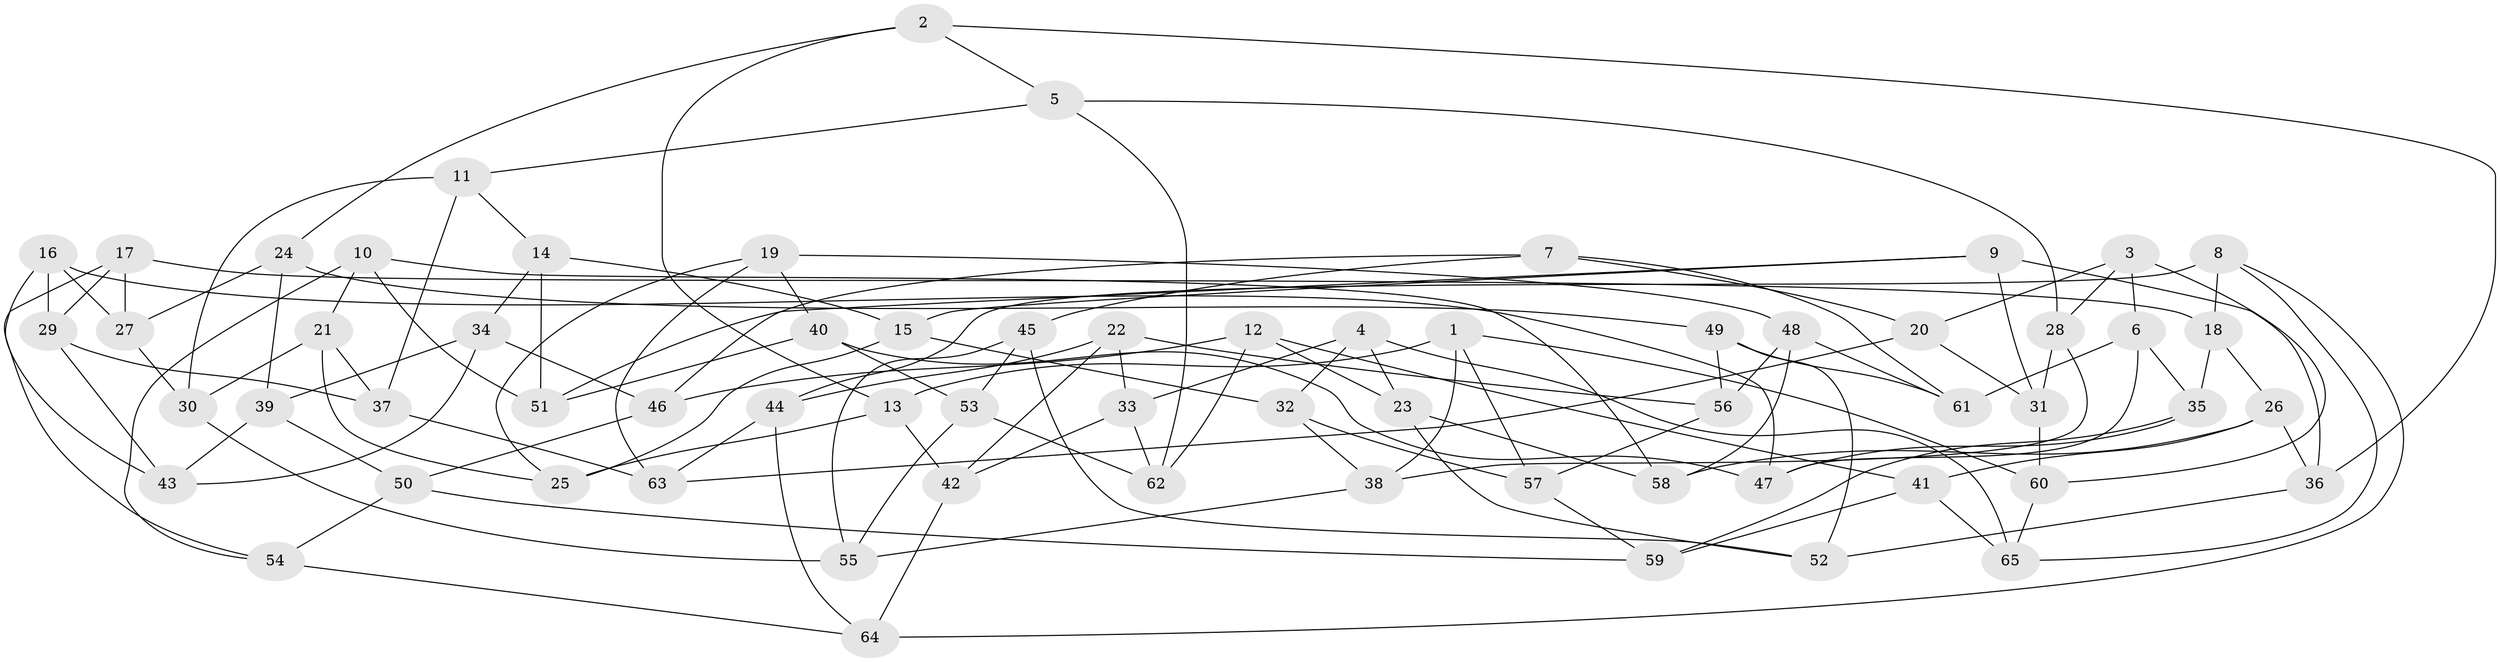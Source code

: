 // coarse degree distribution, {4: 0.358974358974359, 6: 0.28205128205128205, 5: 0.3333333333333333, 3: 0.02564102564102564}
// Generated by graph-tools (version 1.1) at 2025/24/03/03/25 07:24:29]
// undirected, 65 vertices, 130 edges
graph export_dot {
graph [start="1"]
  node [color=gray90,style=filled];
  1;
  2;
  3;
  4;
  5;
  6;
  7;
  8;
  9;
  10;
  11;
  12;
  13;
  14;
  15;
  16;
  17;
  18;
  19;
  20;
  21;
  22;
  23;
  24;
  25;
  26;
  27;
  28;
  29;
  30;
  31;
  32;
  33;
  34;
  35;
  36;
  37;
  38;
  39;
  40;
  41;
  42;
  43;
  44;
  45;
  46;
  47;
  48;
  49;
  50;
  51;
  52;
  53;
  54;
  55;
  56;
  57;
  58;
  59;
  60;
  61;
  62;
  63;
  64;
  65;
  1 -- 13;
  1 -- 60;
  1 -- 57;
  1 -- 38;
  2 -- 36;
  2 -- 13;
  2 -- 5;
  2 -- 24;
  3 -- 6;
  3 -- 60;
  3 -- 20;
  3 -- 28;
  4 -- 23;
  4 -- 65;
  4 -- 32;
  4 -- 33;
  5 -- 62;
  5 -- 11;
  5 -- 28;
  6 -- 47;
  6 -- 61;
  6 -- 35;
  7 -- 45;
  7 -- 20;
  7 -- 46;
  7 -- 61;
  8 -- 44;
  8 -- 18;
  8 -- 64;
  8 -- 65;
  9 -- 31;
  9 -- 36;
  9 -- 51;
  9 -- 15;
  10 -- 51;
  10 -- 21;
  10 -- 58;
  10 -- 54;
  11 -- 30;
  11 -- 37;
  11 -- 14;
  12 -- 23;
  12 -- 46;
  12 -- 41;
  12 -- 62;
  13 -- 25;
  13 -- 42;
  14 -- 15;
  14 -- 51;
  14 -- 34;
  15 -- 25;
  15 -- 32;
  16 -- 29;
  16 -- 43;
  16 -- 47;
  16 -- 27;
  17 -- 54;
  17 -- 18;
  17 -- 27;
  17 -- 29;
  18 -- 26;
  18 -- 35;
  19 -- 25;
  19 -- 40;
  19 -- 63;
  19 -- 48;
  20 -- 63;
  20 -- 31;
  21 -- 25;
  21 -- 30;
  21 -- 37;
  22 -- 56;
  22 -- 44;
  22 -- 33;
  22 -- 42;
  23 -- 58;
  23 -- 52;
  24 -- 27;
  24 -- 39;
  24 -- 49;
  26 -- 58;
  26 -- 41;
  26 -- 36;
  27 -- 30;
  28 -- 31;
  28 -- 38;
  29 -- 43;
  29 -- 37;
  30 -- 55;
  31 -- 60;
  32 -- 57;
  32 -- 38;
  33 -- 42;
  33 -- 62;
  34 -- 39;
  34 -- 43;
  34 -- 46;
  35 -- 47;
  35 -- 59;
  36 -- 52;
  37 -- 63;
  38 -- 55;
  39 -- 43;
  39 -- 50;
  40 -- 47;
  40 -- 51;
  40 -- 53;
  41 -- 65;
  41 -- 59;
  42 -- 64;
  44 -- 64;
  44 -- 63;
  45 -- 55;
  45 -- 52;
  45 -- 53;
  46 -- 50;
  48 -- 56;
  48 -- 58;
  48 -- 61;
  49 -- 56;
  49 -- 61;
  49 -- 52;
  50 -- 59;
  50 -- 54;
  53 -- 55;
  53 -- 62;
  54 -- 64;
  56 -- 57;
  57 -- 59;
  60 -- 65;
}
